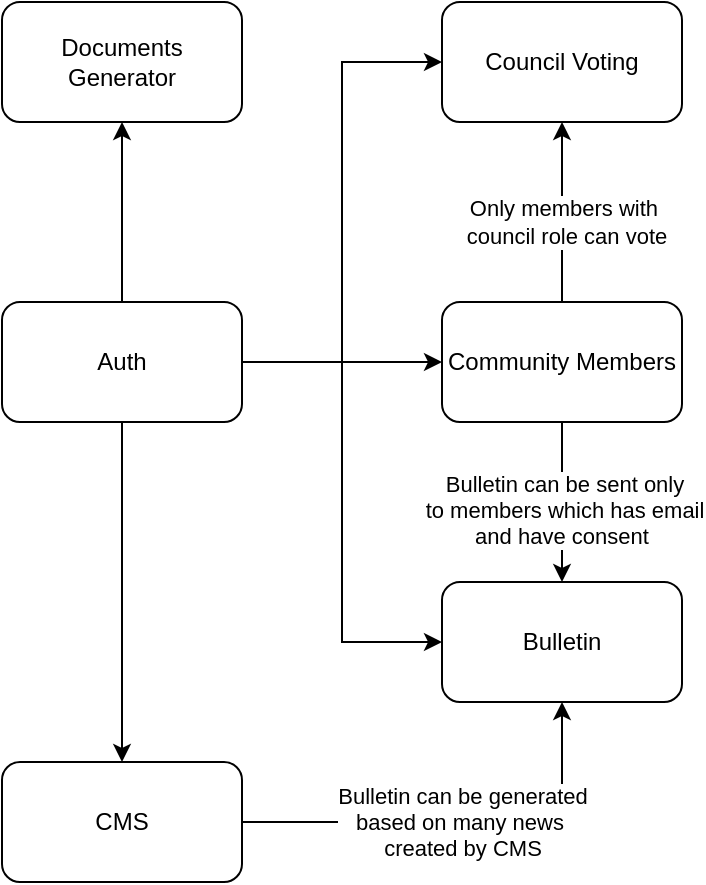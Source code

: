 <mxfile version="24.4.7" type="device">
  <diagram id="C5RBs43oDa-KdzZeNtuy" name="Page-1">
    <mxGraphModel dx="1026" dy="565" grid="1" gridSize="10" guides="1" tooltips="1" connect="1" arrows="1" fold="1" page="1" pageScale="1" pageWidth="827" pageHeight="1169" math="0" shadow="0">
      <root>
        <mxCell id="WIyWlLk6GJQsqaUBKTNV-0" />
        <mxCell id="WIyWlLk6GJQsqaUBKTNV-1" parent="WIyWlLk6GJQsqaUBKTNV-0" />
        <mxCell id="HnpMmuLs4L-R6NWZxOnk-1" value="Documents Generator" style="rounded=1;whiteSpace=wrap;html=1;" parent="WIyWlLk6GJQsqaUBKTNV-1" vertex="1">
          <mxGeometry x="150" y="50" width="120" height="60" as="geometry" />
        </mxCell>
        <mxCell id="HnpMmuLs4L-R6NWZxOnk-2" value="Bulletin" style="rounded=1;whiteSpace=wrap;html=1;" parent="WIyWlLk6GJQsqaUBKTNV-1" vertex="1">
          <mxGeometry x="370" y="340" width="120" height="60" as="geometry" />
        </mxCell>
        <mxCell id="HnpMmuLs4L-R6NWZxOnk-3" value="Council Voting" style="rounded=1;whiteSpace=wrap;html=1;" parent="WIyWlLk6GJQsqaUBKTNV-1" vertex="1">
          <mxGeometry x="370" y="50" width="120" height="60" as="geometry" />
        </mxCell>
        <mxCell id="HnpMmuLs4L-R6NWZxOnk-9" style="edgeStyle=orthogonalEdgeStyle;rounded=0;orthogonalLoop=1;jettySize=auto;html=1;exitX=0.5;exitY=0;exitDx=0;exitDy=0;entryX=0.5;entryY=1;entryDx=0;entryDy=0;" parent="WIyWlLk6GJQsqaUBKTNV-1" source="HnpMmuLs4L-R6NWZxOnk-4" target="HnpMmuLs4L-R6NWZxOnk-3" edge="1">
          <mxGeometry relative="1" as="geometry" />
        </mxCell>
        <mxCell id="HnpMmuLs4L-R6NWZxOnk-10" value="Only members with&amp;nbsp;&lt;div&gt;council role can vote&lt;/div&gt;" style="edgeLabel;html=1;align=center;verticalAlign=middle;resizable=0;points=[];" parent="HnpMmuLs4L-R6NWZxOnk-9" vertex="1" connectable="0">
          <mxGeometry x="-0.096" y="-2" relative="1" as="geometry">
            <mxPoint as="offset" />
          </mxGeometry>
        </mxCell>
        <mxCell id="HnpMmuLs4L-R6NWZxOnk-11" style="edgeStyle=orthogonalEdgeStyle;rounded=0;orthogonalLoop=1;jettySize=auto;html=1;exitX=0.5;exitY=1;exitDx=0;exitDy=0;entryX=0.5;entryY=0;entryDx=0;entryDy=0;" parent="WIyWlLk6GJQsqaUBKTNV-1" source="HnpMmuLs4L-R6NWZxOnk-4" target="HnpMmuLs4L-R6NWZxOnk-2" edge="1">
          <mxGeometry relative="1" as="geometry" />
        </mxCell>
        <mxCell id="HnpMmuLs4L-R6NWZxOnk-12" value="Bulletin can be sent only&lt;div&gt;to members which has email&lt;/div&gt;&lt;div&gt;and have consent&amp;nbsp;&lt;/div&gt;" style="edgeLabel;html=1;align=center;verticalAlign=middle;resizable=0;points=[];" parent="HnpMmuLs4L-R6NWZxOnk-11" vertex="1" connectable="0">
          <mxGeometry x="0.101" y="1" relative="1" as="geometry">
            <mxPoint as="offset" />
          </mxGeometry>
        </mxCell>
        <mxCell id="HnpMmuLs4L-R6NWZxOnk-4" value="Community Members" style="rounded=1;whiteSpace=wrap;html=1;" parent="WIyWlLk6GJQsqaUBKTNV-1" vertex="1">
          <mxGeometry x="370" y="200" width="120" height="60" as="geometry" />
        </mxCell>
        <mxCell id="HnpMmuLs4L-R6NWZxOnk-8" value="Bulletin can be generated&lt;div&gt;based on many news&amp;nbsp;&lt;/div&gt;&lt;div&gt;created by CMS&lt;/div&gt;" style="edgeStyle=orthogonalEdgeStyle;rounded=0;orthogonalLoop=1;jettySize=auto;html=1;exitX=1;exitY=0.5;exitDx=0;exitDy=0;entryX=0.5;entryY=1;entryDx=0;entryDy=0;" parent="WIyWlLk6GJQsqaUBKTNV-1" source="HnpMmuLs4L-R6NWZxOnk-5" target="HnpMmuLs4L-R6NWZxOnk-2" edge="1">
          <mxGeometry relative="1" as="geometry" />
        </mxCell>
        <mxCell id="HnpMmuLs4L-R6NWZxOnk-5" value="CMS" style="rounded=1;whiteSpace=wrap;html=1;" parent="WIyWlLk6GJQsqaUBKTNV-1" vertex="1">
          <mxGeometry x="150" y="430" width="120" height="60" as="geometry" />
        </mxCell>
        <mxCell id="u2_jNxYXuvz3ksQwGIl5-2" style="edgeStyle=orthogonalEdgeStyle;rounded=0;orthogonalLoop=1;jettySize=auto;html=1;exitX=0.5;exitY=0;exitDx=0;exitDy=0;entryX=0.5;entryY=1;entryDx=0;entryDy=0;" edge="1" parent="WIyWlLk6GJQsqaUBKTNV-1" source="u2_jNxYXuvz3ksQwGIl5-1" target="HnpMmuLs4L-R6NWZxOnk-1">
          <mxGeometry relative="1" as="geometry" />
        </mxCell>
        <mxCell id="u2_jNxYXuvz3ksQwGIl5-3" style="edgeStyle=orthogonalEdgeStyle;rounded=0;orthogonalLoop=1;jettySize=auto;html=1;exitX=0.5;exitY=1;exitDx=0;exitDy=0;entryX=0.5;entryY=0;entryDx=0;entryDy=0;" edge="1" parent="WIyWlLk6GJQsqaUBKTNV-1" source="u2_jNxYXuvz3ksQwGIl5-1" target="HnpMmuLs4L-R6NWZxOnk-5">
          <mxGeometry relative="1" as="geometry" />
        </mxCell>
        <mxCell id="u2_jNxYXuvz3ksQwGIl5-4" style="edgeStyle=orthogonalEdgeStyle;rounded=0;orthogonalLoop=1;jettySize=auto;html=1;exitX=1;exitY=0.5;exitDx=0;exitDy=0;entryX=0;entryY=0.5;entryDx=0;entryDy=0;" edge="1" parent="WIyWlLk6GJQsqaUBKTNV-1" source="u2_jNxYXuvz3ksQwGIl5-1" target="HnpMmuLs4L-R6NWZxOnk-3">
          <mxGeometry relative="1" as="geometry" />
        </mxCell>
        <mxCell id="u2_jNxYXuvz3ksQwGIl5-5" style="edgeStyle=orthogonalEdgeStyle;rounded=0;orthogonalLoop=1;jettySize=auto;html=1;exitX=1;exitY=0.5;exitDx=0;exitDy=0;entryX=0;entryY=0.5;entryDx=0;entryDy=0;" edge="1" parent="WIyWlLk6GJQsqaUBKTNV-1" source="u2_jNxYXuvz3ksQwGIl5-1" target="HnpMmuLs4L-R6NWZxOnk-4">
          <mxGeometry relative="1" as="geometry" />
        </mxCell>
        <mxCell id="u2_jNxYXuvz3ksQwGIl5-6" style="edgeStyle=orthogonalEdgeStyle;rounded=0;orthogonalLoop=1;jettySize=auto;html=1;exitX=1;exitY=0.5;exitDx=0;exitDy=0;entryX=0;entryY=0.5;entryDx=0;entryDy=0;" edge="1" parent="WIyWlLk6GJQsqaUBKTNV-1" source="u2_jNxYXuvz3ksQwGIl5-1" target="HnpMmuLs4L-R6NWZxOnk-2">
          <mxGeometry relative="1" as="geometry">
            <mxPoint x="290" y="310" as="targetPoint" />
          </mxGeometry>
        </mxCell>
        <mxCell id="u2_jNxYXuvz3ksQwGIl5-1" value="Auth" style="rounded=1;whiteSpace=wrap;html=1;" vertex="1" parent="WIyWlLk6GJQsqaUBKTNV-1">
          <mxGeometry x="150" y="200" width="120" height="60" as="geometry" />
        </mxCell>
      </root>
    </mxGraphModel>
  </diagram>
</mxfile>
